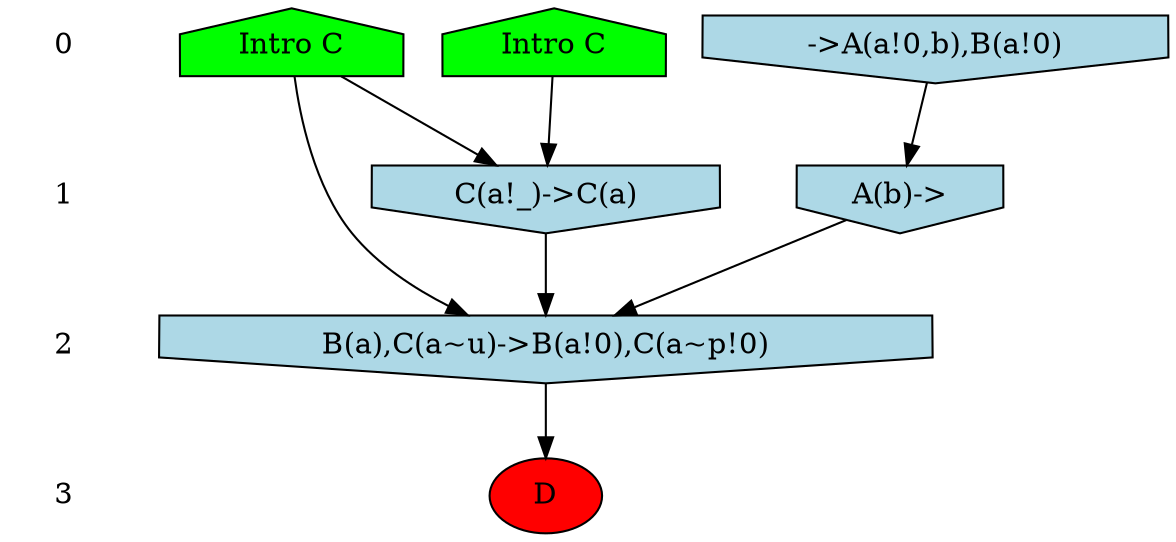 /* Compression of 3 causal flows obtained in average at 6.558255E-01 t.u */
/* Compressed causal flows were: [5;7;9] */
digraph G{
 ranksep=.5 ; 
{ rank = same ; "0" [shape=plaintext] ; node_1 [label ="Intro C", shape=house, style=filled, fillcolor=green] ;
node_2 [label ="Intro C", shape=house, style=filled, fillcolor=green] ;
node_4 [label="->A(a!0,b),B(a!0)", shape=invhouse, style=filled, fillcolor = lightblue] ;
}
{ rank = same ; "1" [shape=plaintext] ; node_3 [label="C(a!_)->C(a)", shape=invhouse, style=filled, fillcolor = lightblue] ;
node_5 [label="A(b)->", shape=invhouse, style=filled, fillcolor = lightblue] ;
}
{ rank = same ; "2" [shape=plaintext] ; node_6 [label="B(a),C(a~u)->B(a!0),C(a~p!0)", shape=invhouse, style=filled, fillcolor = lightblue] ;
}
{ rank = same ; "3" [shape=plaintext] ; node_7 [label ="D", style=filled, fillcolor=red] ;
}
"0" -> "1" [style="invis"]; 
"1" -> "2" [style="invis"]; 
"2" -> "3" [style="invis"]; 
node_1 -> node_3
node_2 -> node_3
node_4 -> node_5
node_1 -> node_6
node_3 -> node_6
node_5 -> node_6
node_6 -> node_7
}
/*
 Dot generation time: 0.000000
*/